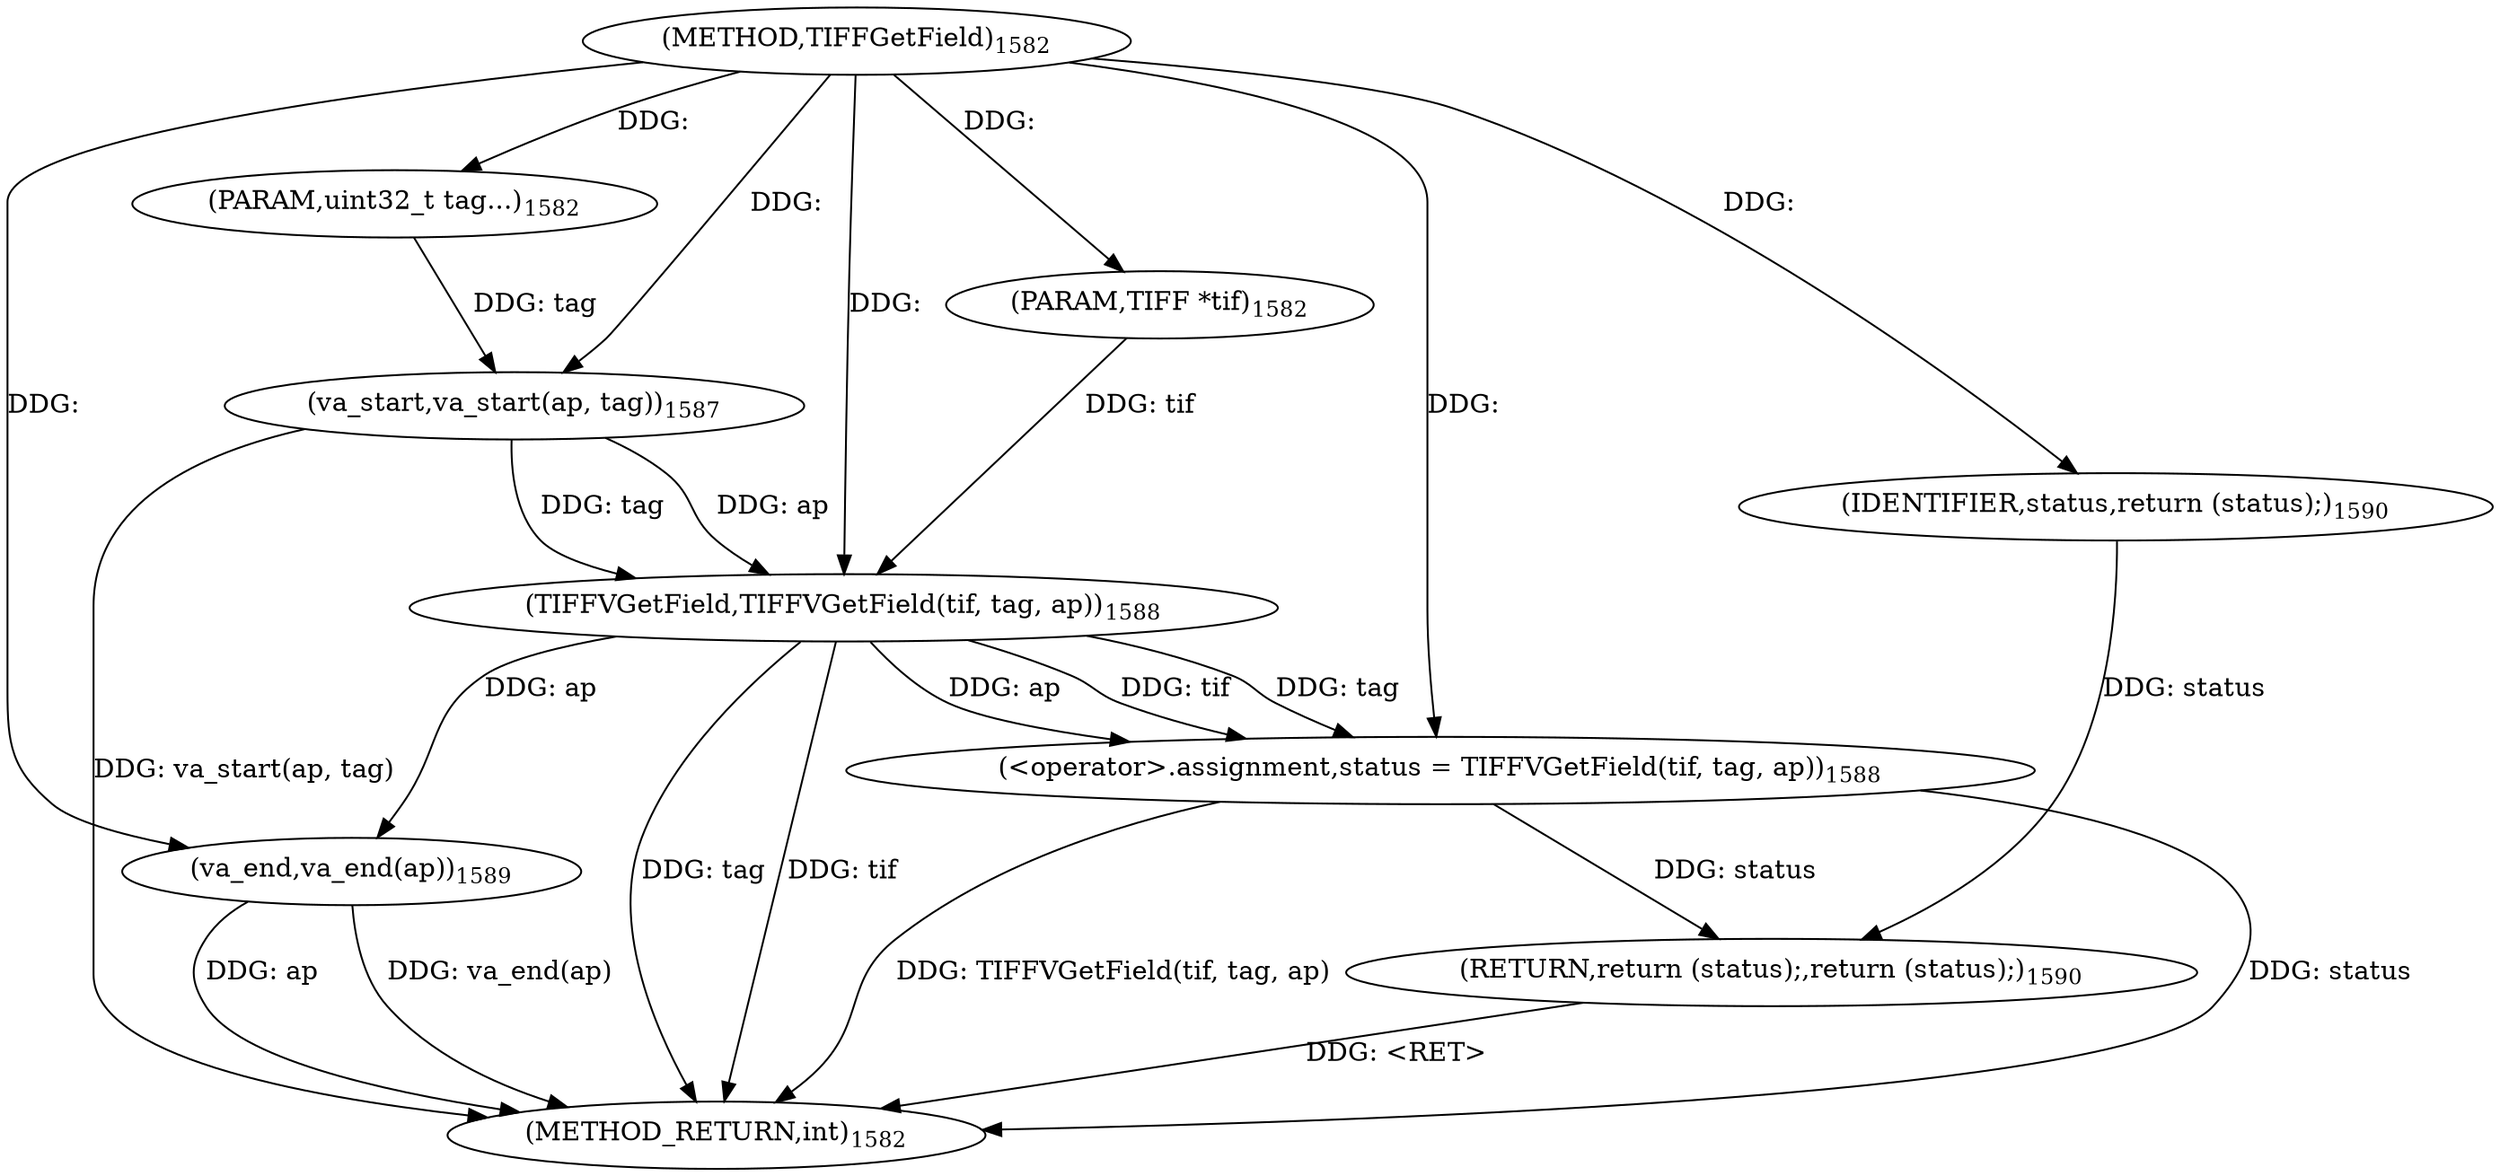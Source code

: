digraph "TIFFGetField" {  
"43155" [label = <(METHOD,TIFFGetField)<SUB>1582</SUB>> ]
"43174" [label = <(METHOD_RETURN,int)<SUB>1582</SUB>> ]
"43156" [label = <(PARAM,TIFF *tif)<SUB>1582</SUB>> ]
"43157" [label = <(PARAM,uint32_t tag...)<SUB>1582</SUB>> ]
"43161" [label = <(va_start,va_start(ap, tag))<SUB>1587</SUB>> ]
"43164" [label = <(&lt;operator&gt;.assignment,status = TIFFVGetField(tif, tag, ap))<SUB>1588</SUB>> ]
"43170" [label = <(va_end,va_end(ap))<SUB>1589</SUB>> ]
"43172" [label = <(RETURN,return (status);,return (status);)<SUB>1590</SUB>> ]
"43173" [label = <(IDENTIFIER,status,return (status);)<SUB>1590</SUB>> ]
"43166" [label = <(TIFFVGetField,TIFFVGetField(tif, tag, ap))<SUB>1588</SUB>> ]
  "43172" -> "43174"  [ label = "DDG: &lt;RET&gt;"] 
  "43161" -> "43174"  [ label = "DDG: va_start(ap, tag)"] 
  "43164" -> "43174"  [ label = "DDG: status"] 
  "43166" -> "43174"  [ label = "DDG: tif"] 
  "43166" -> "43174"  [ label = "DDG: tag"] 
  "43164" -> "43174"  [ label = "DDG: TIFFVGetField(tif, tag, ap)"] 
  "43170" -> "43174"  [ label = "DDG: ap"] 
  "43170" -> "43174"  [ label = "DDG: va_end(ap)"] 
  "43155" -> "43156"  [ label = "DDG: "] 
  "43155" -> "43157"  [ label = "DDG: "] 
  "43166" -> "43164"  [ label = "DDG: tif"] 
  "43166" -> "43164"  [ label = "DDG: tag"] 
  "43166" -> "43164"  [ label = "DDG: ap"] 
  "43173" -> "43172"  [ label = "DDG: status"] 
  "43164" -> "43172"  [ label = "DDG: status"] 
  "43155" -> "43161"  [ label = "DDG: "] 
  "43157" -> "43161"  [ label = "DDG: tag"] 
  "43155" -> "43164"  [ label = "DDG: "] 
  "43166" -> "43170"  [ label = "DDG: ap"] 
  "43155" -> "43170"  [ label = "DDG: "] 
  "43155" -> "43173"  [ label = "DDG: "] 
  "43156" -> "43166"  [ label = "DDG: tif"] 
  "43155" -> "43166"  [ label = "DDG: "] 
  "43161" -> "43166"  [ label = "DDG: tag"] 
  "43161" -> "43166"  [ label = "DDG: ap"] 
}
